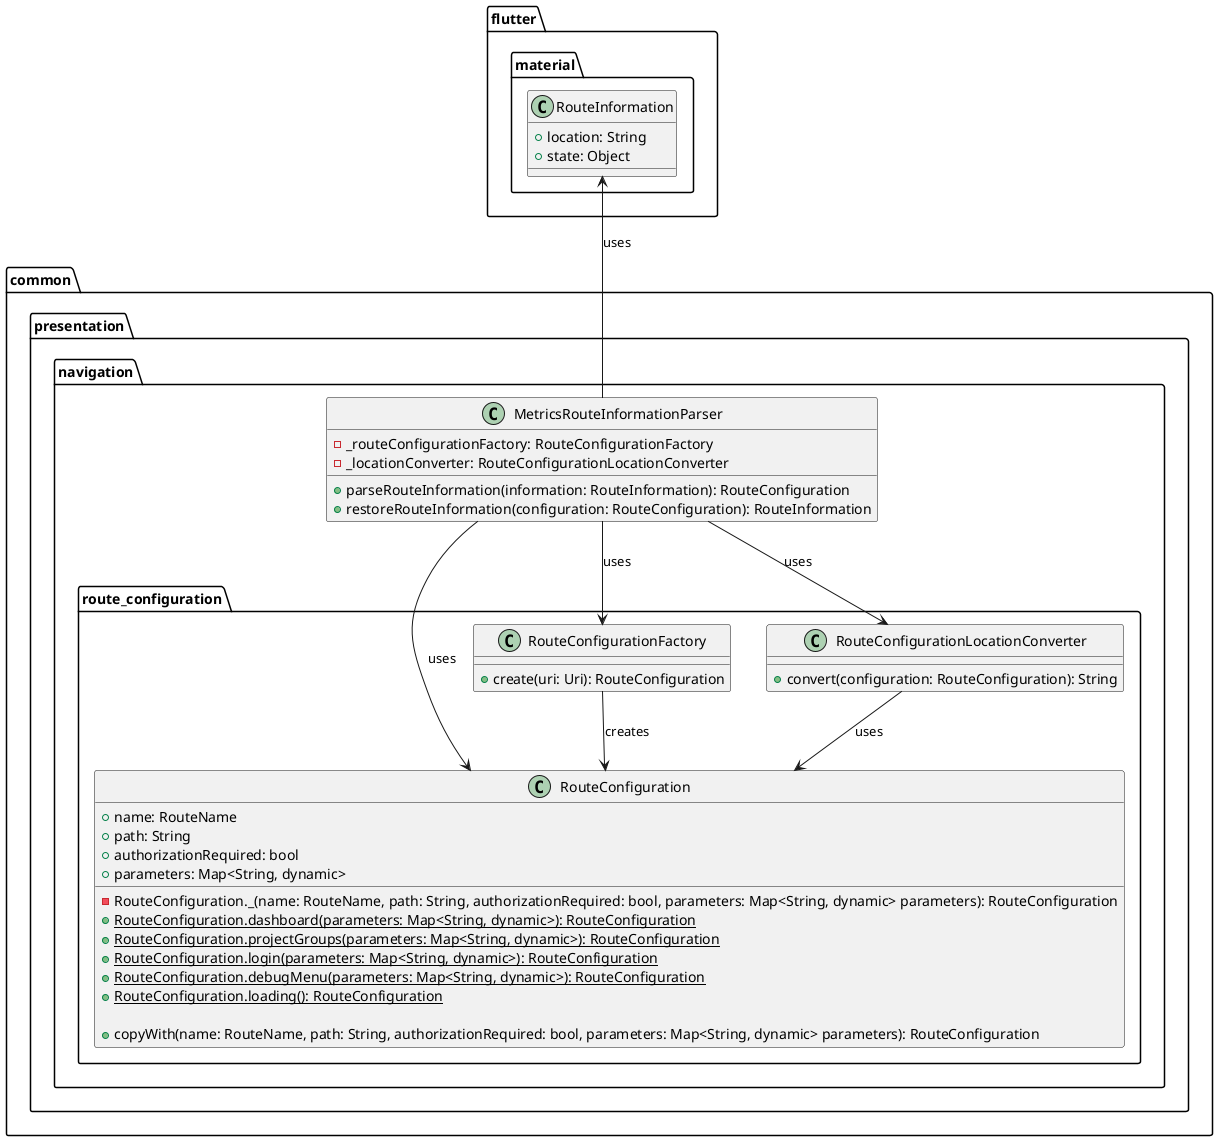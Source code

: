 @startuml parsing_deep_links_class_diagram

package common.presentation.navigation {
    class MetricsRouteInformationParser {
        - _routeConfigurationFactory: RouteConfigurationFactory
        - _locationConverter: RouteConfigurationLocationConverter

        + parseRouteInformation(information: RouteInformation): RouteConfiguration
        + restoreRouteInformation(configuration: RouteConfiguration): RouteInformation
    }

    package route_configuration {
        class RouteConfiguration {
            + name: RouteName
            + path: String
            + authorizationRequired: bool
            + parameters: Map<String, dynamic>

            - RouteConfiguration._(name: RouteName, path: String, authorizationRequired: bool, parameters: Map<String, dynamic> parameters): RouteConfiguration
            + {static} RouteConfiguration.dashboard(parameters: Map<String, dynamic>): RouteConfiguration
            + {static} RouteConfiguration.projectGroups(parameters: Map<String, dynamic>): RouteConfiguration
            + {static} RouteConfiguration.login(parameters: Map<String, dynamic>): RouteConfiguration
            + {static} RouteConfiguration.debugMenu(parameters: Map<String, dynamic>): RouteConfiguration
            + {static} RouteConfiguration.loading(): RouteConfiguration

            + copyWith(name: RouteName, path: String, authorizationRequired: bool, parameters: Map<String, dynamic> parameters): RouteConfiguration
        }

        class RouteConfigurationFactory {
            + create(uri: Uri): RouteConfiguration
        }

        class RouteConfigurationLocationConverter {
            + convert(configuration: RouteConfiguration): String
        }
    }
}

package flutter.material {
    class RouteInformation {
        + location: String
        + state: Object
    }
}

MetricsRouteInformationParser --> RouteConfiguration: uses
MetricsRouteInformationParser -up-> RouteInformation: uses
MetricsRouteInformationParser --> RouteConfigurationFactory: uses
MetricsRouteInformationParser --> RouteConfigurationLocationConverter: uses

RouteConfigurationFactory --> RouteConfiguration: creates

RouteConfigurationLocationConverter --> RouteConfiguration: uses

@enduml
